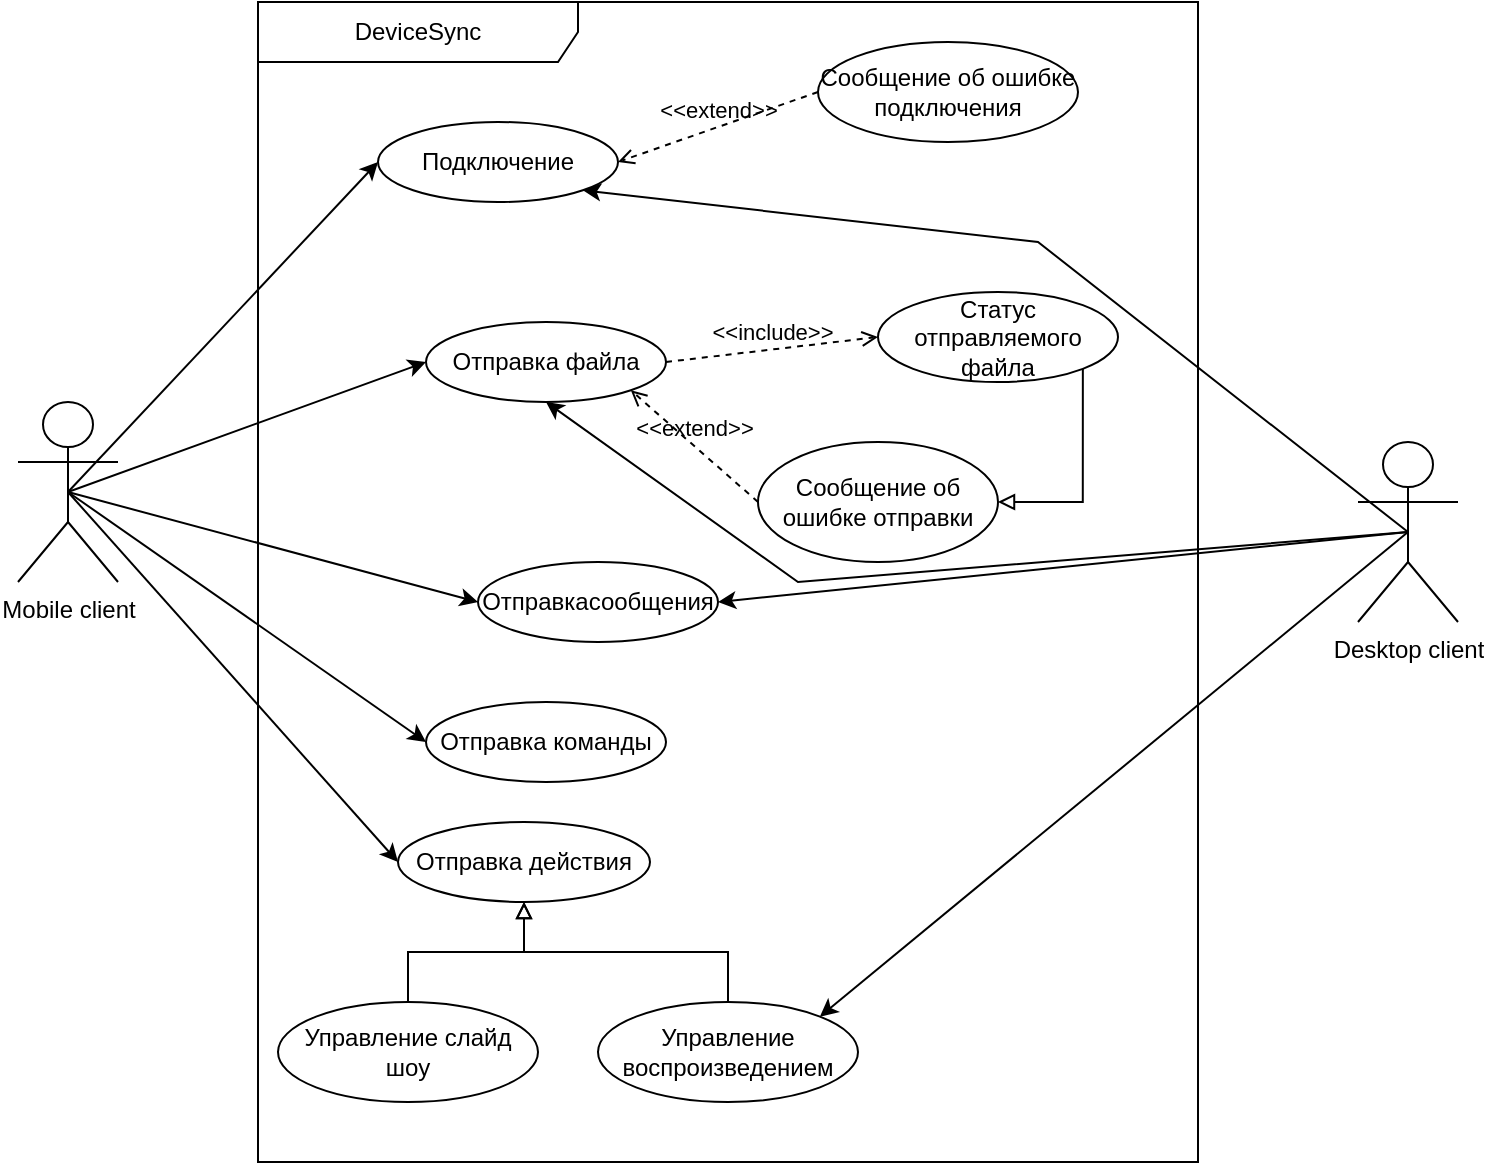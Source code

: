 <mxfile version="21.1.4" type="github">
  <diagram name="Use case" id="vxlq_Iw7_jDQBmnDgqeb">
    <mxGraphModel dx="1050" dy="576" grid="1" gridSize="10" guides="1" tooltips="1" connect="1" arrows="1" fold="1" page="1" pageScale="1" pageWidth="827" pageHeight="1169" math="0" shadow="0">
      <root>
        <mxCell id="0" />
        <mxCell id="1" parent="0" />
        <mxCell id="npOzbcBbceT49V6JMsMr-1" value="DeviceSync" style="shape=umlFrame;whiteSpace=wrap;html=1;pointerEvents=0;recursiveResize=0;container=1;collapsible=0;width=160;" vertex="1" parent="1">
          <mxGeometry x="190" width="470" height="580" as="geometry" />
        </mxCell>
        <mxCell id="npOzbcBbceT49V6JMsMr-5" value="Подключение" style="ellipse;whiteSpace=wrap;html=1;" vertex="1" parent="npOzbcBbceT49V6JMsMr-1">
          <mxGeometry x="60" y="60" width="120" height="40" as="geometry" />
        </mxCell>
        <mxCell id="npOzbcBbceT49V6JMsMr-6" value="Отправка файла" style="ellipse;whiteSpace=wrap;html=1;" vertex="1" parent="npOzbcBbceT49V6JMsMr-1">
          <mxGeometry x="84" y="160" width="120" height="40" as="geometry" />
        </mxCell>
        <mxCell id="npOzbcBbceT49V6JMsMr-7" value="Отправкасообщения" style="ellipse;whiteSpace=wrap;html=1;" vertex="1" parent="npOzbcBbceT49V6JMsMr-1">
          <mxGeometry x="110" y="280" width="120" height="40" as="geometry" />
        </mxCell>
        <mxCell id="npOzbcBbceT49V6JMsMr-14" value="Отправка команды" style="ellipse;whiteSpace=wrap;html=1;" vertex="1" parent="npOzbcBbceT49V6JMsMr-1">
          <mxGeometry x="84" y="350" width="120" height="40" as="geometry" />
        </mxCell>
        <mxCell id="npOzbcBbceT49V6JMsMr-16" value="Сообщение об ошибке подключения" style="ellipse;whiteSpace=wrap;html=1;" vertex="1" parent="npOzbcBbceT49V6JMsMr-1">
          <mxGeometry x="280" y="20" width="130" height="50" as="geometry" />
        </mxCell>
        <mxCell id="npOzbcBbceT49V6JMsMr-19" value="&amp;lt;&amp;lt;extend&amp;gt;&amp;gt;" style="html=1;verticalAlign=bottom;labelBackgroundColor=none;endArrow=open;endFill=0;dashed=1;rounded=0;exitX=0;exitY=0.5;exitDx=0;exitDy=0;entryX=1;entryY=0.5;entryDx=0;entryDy=0;" edge="1" parent="npOzbcBbceT49V6JMsMr-1" source="npOzbcBbceT49V6JMsMr-16" target="npOzbcBbceT49V6JMsMr-5">
          <mxGeometry width="160" relative="1" as="geometry">
            <mxPoint x="250" y="210" as="sourcePoint" />
            <mxPoint x="410" y="210" as="targetPoint" />
          </mxGeometry>
        </mxCell>
        <mxCell id="npOzbcBbceT49V6JMsMr-37" style="edgeStyle=orthogonalEdgeStyle;rounded=0;orthogonalLoop=1;jettySize=auto;html=1;exitX=1;exitY=1;exitDx=0;exitDy=0;entryX=1;entryY=0.5;entryDx=0;entryDy=0;endArrow=block;endFill=0;" edge="1" parent="npOzbcBbceT49V6JMsMr-1" source="npOzbcBbceT49V6JMsMr-33" target="npOzbcBbceT49V6JMsMr-35">
          <mxGeometry relative="1" as="geometry" />
        </mxCell>
        <mxCell id="npOzbcBbceT49V6JMsMr-33" value="Статус отправляемого файла" style="ellipse;whiteSpace=wrap;html=1;" vertex="1" parent="npOzbcBbceT49V6JMsMr-1">
          <mxGeometry x="310" y="145" width="120" height="45" as="geometry" />
        </mxCell>
        <mxCell id="npOzbcBbceT49V6JMsMr-34" value="&amp;lt;&amp;lt;include&amp;gt;&amp;gt;" style="html=1;verticalAlign=bottom;labelBackgroundColor=none;endArrow=open;endFill=0;dashed=1;rounded=0;exitX=1;exitY=0.5;exitDx=0;exitDy=0;entryX=0;entryY=0.5;entryDx=0;entryDy=0;" edge="1" parent="npOzbcBbceT49V6JMsMr-1" source="npOzbcBbceT49V6JMsMr-6" target="npOzbcBbceT49V6JMsMr-33">
          <mxGeometry width="160" relative="1" as="geometry">
            <mxPoint x="220" y="220" as="sourcePoint" />
            <mxPoint x="380" y="220" as="targetPoint" />
          </mxGeometry>
        </mxCell>
        <mxCell id="npOzbcBbceT49V6JMsMr-35" value="Сообщение об ошибке отправки" style="ellipse;whiteSpace=wrap;html=1;" vertex="1" parent="npOzbcBbceT49V6JMsMr-1">
          <mxGeometry x="250" y="220" width="120" height="60" as="geometry" />
        </mxCell>
        <mxCell id="npOzbcBbceT49V6JMsMr-36" value="&amp;lt;&amp;lt;extend&amp;gt;&amp;gt;" style="html=1;verticalAlign=bottom;labelBackgroundColor=none;endArrow=open;endFill=0;dashed=1;rounded=0;entryX=1;entryY=1;entryDx=0;entryDy=0;exitX=0;exitY=0.5;exitDx=0;exitDy=0;" edge="1" parent="npOzbcBbceT49V6JMsMr-1" source="npOzbcBbceT49V6JMsMr-35" target="npOzbcBbceT49V6JMsMr-6">
          <mxGeometry width="160" relative="1" as="geometry">
            <mxPoint x="170" y="250" as="sourcePoint" />
            <mxPoint x="330" y="250" as="targetPoint" />
          </mxGeometry>
        </mxCell>
        <mxCell id="npOzbcBbceT49V6JMsMr-38" value="Отправка действия" style="ellipse;whiteSpace=wrap;html=1;" vertex="1" parent="npOzbcBbceT49V6JMsMr-1">
          <mxGeometry x="70" y="410" width="126" height="40" as="geometry" />
        </mxCell>
        <mxCell id="npOzbcBbceT49V6JMsMr-43" style="edgeStyle=orthogonalEdgeStyle;rounded=0;orthogonalLoop=1;jettySize=auto;html=1;exitX=0.5;exitY=0;exitDx=0;exitDy=0;entryX=0.5;entryY=1;entryDx=0;entryDy=0;endArrow=block;endFill=0;" edge="1" parent="npOzbcBbceT49V6JMsMr-1" source="npOzbcBbceT49V6JMsMr-40" target="npOzbcBbceT49V6JMsMr-38">
          <mxGeometry relative="1" as="geometry" />
        </mxCell>
        <mxCell id="npOzbcBbceT49V6JMsMr-40" value="Управление воспроизведением " style="ellipse;whiteSpace=wrap;html=1;" vertex="1" parent="npOzbcBbceT49V6JMsMr-1">
          <mxGeometry x="170" y="500" width="130" height="50" as="geometry" />
        </mxCell>
        <mxCell id="npOzbcBbceT49V6JMsMr-44" style="edgeStyle=orthogonalEdgeStyle;rounded=0;orthogonalLoop=1;jettySize=auto;html=1;exitX=0.5;exitY=0;exitDx=0;exitDy=0;entryX=0.5;entryY=1;entryDx=0;entryDy=0;endArrow=block;endFill=0;" edge="1" parent="npOzbcBbceT49V6JMsMr-1" source="npOzbcBbceT49V6JMsMr-41" target="npOzbcBbceT49V6JMsMr-38">
          <mxGeometry relative="1" as="geometry" />
        </mxCell>
        <mxCell id="npOzbcBbceT49V6JMsMr-41" value="Управление слайд шоу" style="ellipse;whiteSpace=wrap;html=1;" vertex="1" parent="npOzbcBbceT49V6JMsMr-1">
          <mxGeometry x="10" y="500" width="130" height="50" as="geometry" />
        </mxCell>
        <mxCell id="npOzbcBbceT49V6JMsMr-28" style="edgeStyle=none;rounded=0;orthogonalLoop=1;jettySize=auto;html=1;exitX=0.5;exitY=0.5;exitDx=0;exitDy=0;exitPerimeter=0;entryX=0;entryY=0.5;entryDx=0;entryDy=0;" edge="1" parent="1" source="npOzbcBbceT49V6JMsMr-2" target="npOzbcBbceT49V6JMsMr-5">
          <mxGeometry relative="1" as="geometry" />
        </mxCell>
        <mxCell id="npOzbcBbceT49V6JMsMr-29" style="edgeStyle=none;rounded=0;orthogonalLoop=1;jettySize=auto;html=1;exitX=0.5;exitY=0.5;exitDx=0;exitDy=0;exitPerimeter=0;entryX=0;entryY=0.5;entryDx=0;entryDy=0;" edge="1" parent="1" source="npOzbcBbceT49V6JMsMr-2" target="npOzbcBbceT49V6JMsMr-6">
          <mxGeometry relative="1" as="geometry" />
        </mxCell>
        <mxCell id="npOzbcBbceT49V6JMsMr-30" style="edgeStyle=none;rounded=0;orthogonalLoop=1;jettySize=auto;html=1;exitX=0.5;exitY=0.5;exitDx=0;exitDy=0;exitPerimeter=0;entryX=0;entryY=0.5;entryDx=0;entryDy=0;" edge="1" parent="1" source="npOzbcBbceT49V6JMsMr-2" target="npOzbcBbceT49V6JMsMr-7">
          <mxGeometry relative="1" as="geometry" />
        </mxCell>
        <mxCell id="npOzbcBbceT49V6JMsMr-32" style="edgeStyle=none;rounded=0;orthogonalLoop=1;jettySize=auto;html=1;exitX=0.5;exitY=0.5;exitDx=0;exitDy=0;exitPerimeter=0;entryX=0;entryY=0.5;entryDx=0;entryDy=0;" edge="1" parent="1" source="npOzbcBbceT49V6JMsMr-2" target="npOzbcBbceT49V6JMsMr-14">
          <mxGeometry relative="1" as="geometry" />
        </mxCell>
        <mxCell id="npOzbcBbceT49V6JMsMr-39" style="edgeStyle=none;rounded=0;orthogonalLoop=1;jettySize=auto;html=1;exitX=0.5;exitY=0.5;exitDx=0;exitDy=0;exitPerimeter=0;entryX=0;entryY=0.5;entryDx=0;entryDy=0;" edge="1" parent="1" source="npOzbcBbceT49V6JMsMr-2" target="npOzbcBbceT49V6JMsMr-38">
          <mxGeometry relative="1" as="geometry" />
        </mxCell>
        <mxCell id="npOzbcBbceT49V6JMsMr-2" value="Mobile client " style="shape=umlActor;verticalLabelPosition=bottom;verticalAlign=top;html=1;" vertex="1" parent="1">
          <mxGeometry x="70" y="200" width="50" height="90" as="geometry" />
        </mxCell>
        <mxCell id="npOzbcBbceT49V6JMsMr-45" style="edgeStyle=none;rounded=0;orthogonalLoop=1;jettySize=auto;html=1;exitX=0.5;exitY=0.5;exitDx=0;exitDy=0;exitPerimeter=0;entryX=1;entryY=1;entryDx=0;entryDy=0;" edge="1" parent="1" source="npOzbcBbceT49V6JMsMr-15" target="npOzbcBbceT49V6JMsMr-5">
          <mxGeometry relative="1" as="geometry">
            <Array as="points">
              <mxPoint x="580" y="120" />
            </Array>
          </mxGeometry>
        </mxCell>
        <mxCell id="npOzbcBbceT49V6JMsMr-46" style="edgeStyle=none;rounded=0;orthogonalLoop=1;jettySize=auto;html=1;exitX=0.5;exitY=0.5;exitDx=0;exitDy=0;exitPerimeter=0;entryX=0.5;entryY=1;entryDx=0;entryDy=0;" edge="1" parent="1" source="npOzbcBbceT49V6JMsMr-15" target="npOzbcBbceT49V6JMsMr-6">
          <mxGeometry relative="1" as="geometry">
            <Array as="points">
              <mxPoint x="460" y="290" />
            </Array>
          </mxGeometry>
        </mxCell>
        <mxCell id="npOzbcBbceT49V6JMsMr-47" style="edgeStyle=none;rounded=0;orthogonalLoop=1;jettySize=auto;html=1;exitX=0.5;exitY=0.5;exitDx=0;exitDy=0;exitPerimeter=0;entryX=1;entryY=0.5;entryDx=0;entryDy=0;" edge="1" parent="1" source="npOzbcBbceT49V6JMsMr-15" target="npOzbcBbceT49V6JMsMr-7">
          <mxGeometry relative="1" as="geometry" />
        </mxCell>
        <mxCell id="npOzbcBbceT49V6JMsMr-48" style="edgeStyle=none;rounded=0;orthogonalLoop=1;jettySize=auto;html=1;exitX=0.5;exitY=0.5;exitDx=0;exitDy=0;exitPerimeter=0;entryX=1;entryY=0;entryDx=0;entryDy=0;" edge="1" parent="1" source="npOzbcBbceT49V6JMsMr-15" target="npOzbcBbceT49V6JMsMr-40">
          <mxGeometry relative="1" as="geometry" />
        </mxCell>
        <mxCell id="npOzbcBbceT49V6JMsMr-15" value="Desktop client " style="shape=umlActor;verticalLabelPosition=bottom;verticalAlign=top;html=1;" vertex="1" parent="1">
          <mxGeometry x="740" y="220" width="50" height="90" as="geometry" />
        </mxCell>
      </root>
    </mxGraphModel>
  </diagram>
</mxfile>
